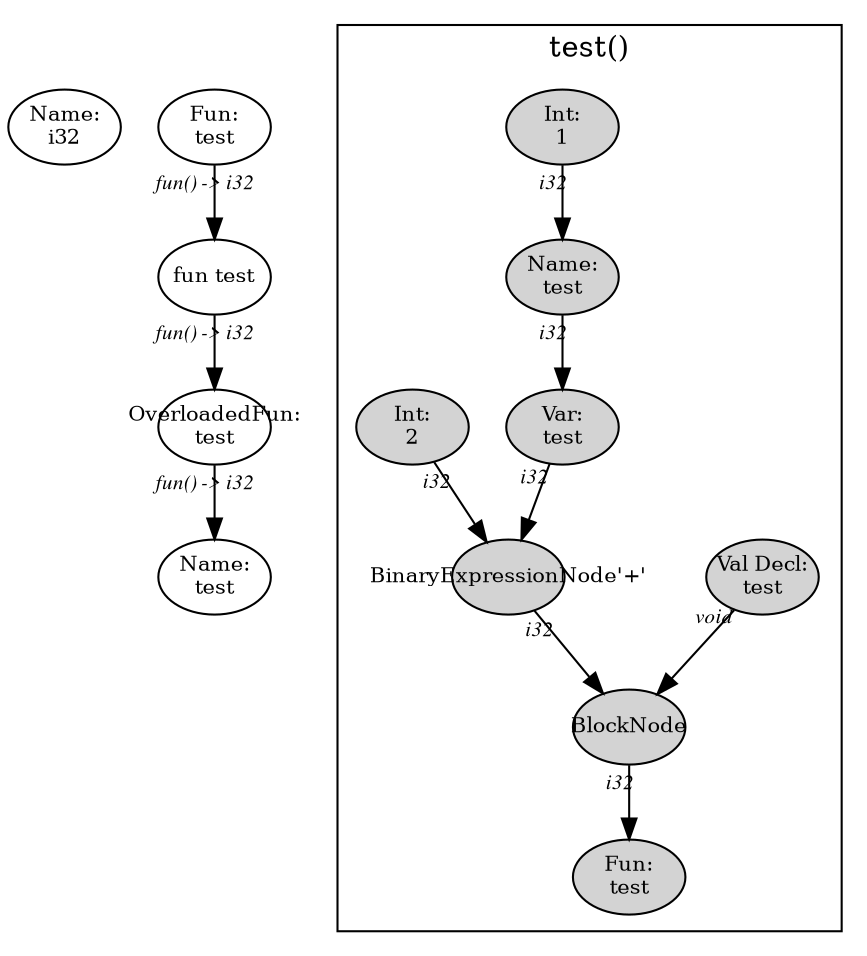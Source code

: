 digraph Document {
  node [fixedsize=shape fontsize=10]
  1 [label="Name:\ni32"];
  2 [label="OverloadedFun:\ntest"];
  3 [label="fun test"];
  4 [label="Fun:\ntest"];
  5 [label="Name:\ntest"];
  subgraph cluster0 {
    node [style=filled];
    6 [label="BlockNode"];
    7 [label="Val Decl:\ntest"];
    8 [label="Name:\ntest"];
    9 [label="Int:\n1"];
    10 [label="BinaryExpressionNode'+'"];
    11 [label="Var:\ntest"];
    12 [label="Int:\n2"];
    13 [label="Fun:\ntest"];
    6 -> 13[taillabel="i32" labeldistance="1" fontname="times  italic" fontsize = 10  ];
    7 -> 6[taillabel="void" labeldistance="1" fontname="times  italic" fontsize = 10  ];
    8 -> 11[taillabel="i32" labeldistance="1" fontname="times  italic" fontsize = 10  ];
    9 -> 8[taillabel="i32" labeldistance="1" fontname="times  italic" fontsize = 10  ];
    10 -> 6[taillabel="i32" labeldistance="1" fontname="times  italic" fontsize = 10  ];
    11 -> 10[taillabel="i32" labeldistance="1" fontname="times  italic" fontsize = 10  ];
    12 -> 10[taillabel="i32" labeldistance="1" fontname="times  italic" fontsize = 10  ];
  label = "test()";
}
  2 -> 5[taillabel="fun() -> i32" labeldistance="1" fontname="times  italic" fontsize = 10  ];
  3 -> 2[taillabel="fun() -> i32" labeldistance="1" fontname="times  italic" fontsize = 10  ];
  4 -> 3[taillabel="fun() -> i32" labeldistance="1" fontname="times  italic" fontsize = 10  ];
  label="";
}
